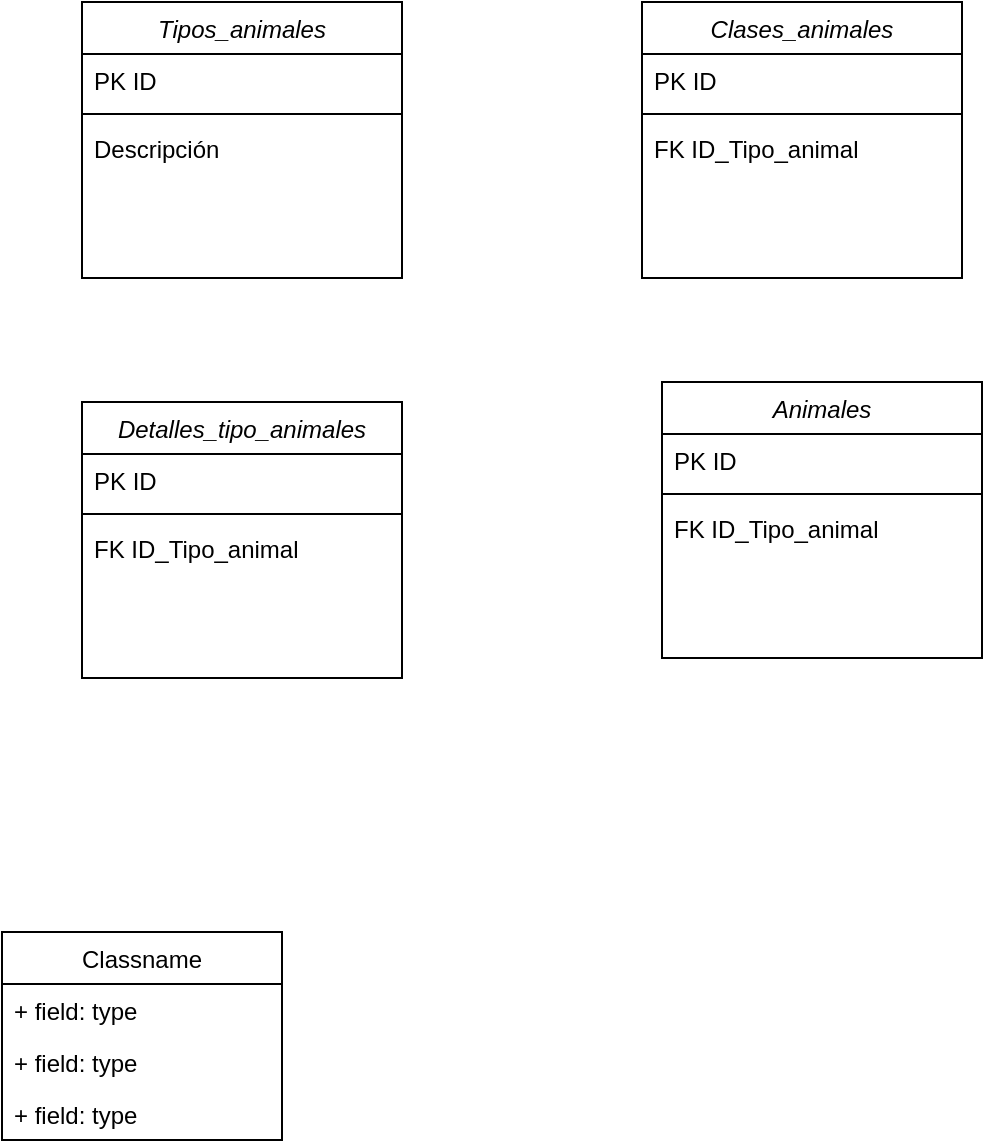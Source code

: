 <mxfile version="13.10.6" type="device"><diagram id="C5RBs43oDa-KdzZeNtuy" name="Page-1"><mxGraphModel dx="510" dy="545" grid="1" gridSize="10" guides="1" tooltips="1" connect="1" arrows="1" fold="1" page="1" pageScale="1" pageWidth="827" pageHeight="1169" math="0" shadow="0"><root><mxCell id="WIyWlLk6GJQsqaUBKTNV-0"/><mxCell id="WIyWlLk6GJQsqaUBKTNV-1" parent="WIyWlLk6GJQsqaUBKTNV-0"/><mxCell id="zkfFHV4jXpPFQw0GAbJ--0" value="Tipos_animales" style="swimlane;fontStyle=2;align=center;verticalAlign=top;childLayout=stackLayout;horizontal=1;startSize=26;horizontalStack=0;resizeParent=1;resizeLast=0;collapsible=1;marginBottom=0;rounded=0;shadow=0;strokeWidth=1;" parent="WIyWlLk6GJQsqaUBKTNV-1" vertex="1"><mxGeometry x="220" y="120" width="160" height="138" as="geometry"><mxRectangle x="220" y="120" width="160" height="26" as="alternateBounds"/></mxGeometry></mxCell><mxCell id="zkfFHV4jXpPFQw0GAbJ--1" value="PK ID" style="text;align=left;verticalAlign=top;spacingLeft=4;spacingRight=4;overflow=hidden;rotatable=0;points=[[0,0.5],[1,0.5]];portConstraint=eastwest;" parent="zkfFHV4jXpPFQw0GAbJ--0" vertex="1"><mxGeometry y="26" width="160" height="26" as="geometry"/></mxCell><mxCell id="zkfFHV4jXpPFQw0GAbJ--4" value="" style="line;html=1;strokeWidth=1;align=left;verticalAlign=middle;spacingTop=-1;spacingLeft=3;spacingRight=3;rotatable=0;labelPosition=right;points=[];portConstraint=eastwest;" parent="zkfFHV4jXpPFQw0GAbJ--0" vertex="1"><mxGeometry y="52" width="160" height="8" as="geometry"/></mxCell><mxCell id="zkfFHV4jXpPFQw0GAbJ--5" value="Descripción" style="text;align=left;verticalAlign=top;spacingLeft=4;spacingRight=4;overflow=hidden;rotatable=0;points=[[0,0.5],[1,0.5]];portConstraint=eastwest;" parent="zkfFHV4jXpPFQw0GAbJ--0" vertex="1"><mxGeometry y="60" width="160" height="26" as="geometry"/></mxCell><mxCell id="PWJdP-5qXDgjQovIpcPD-0" value="Classname" style="swimlane;fontStyle=0;childLayout=stackLayout;horizontal=1;startSize=26;fillColor=none;horizontalStack=0;resizeParent=1;resizeParentMax=0;resizeLast=0;collapsible=1;marginBottom=0;" vertex="1" parent="WIyWlLk6GJQsqaUBKTNV-1"><mxGeometry x="180" y="585" width="140" height="104" as="geometry"/></mxCell><mxCell id="PWJdP-5qXDgjQovIpcPD-1" value="+ field: type" style="text;strokeColor=none;fillColor=none;align=left;verticalAlign=top;spacingLeft=4;spacingRight=4;overflow=hidden;rotatable=0;points=[[0,0.5],[1,0.5]];portConstraint=eastwest;" vertex="1" parent="PWJdP-5qXDgjQovIpcPD-0"><mxGeometry y="26" width="140" height="26" as="geometry"/></mxCell><mxCell id="PWJdP-5qXDgjQovIpcPD-2" value="+ field: type" style="text;strokeColor=none;fillColor=none;align=left;verticalAlign=top;spacingLeft=4;spacingRight=4;overflow=hidden;rotatable=0;points=[[0,0.5],[1,0.5]];portConstraint=eastwest;" vertex="1" parent="PWJdP-5qXDgjQovIpcPD-0"><mxGeometry y="52" width="140" height="26" as="geometry"/></mxCell><mxCell id="PWJdP-5qXDgjQovIpcPD-3" value="+ field: type" style="text;strokeColor=none;fillColor=none;align=left;verticalAlign=top;spacingLeft=4;spacingRight=4;overflow=hidden;rotatable=0;points=[[0,0.5],[1,0.5]];portConstraint=eastwest;" vertex="1" parent="PWJdP-5qXDgjQovIpcPD-0"><mxGeometry y="78" width="140" height="26" as="geometry"/></mxCell><mxCell id="PWJdP-5qXDgjQovIpcPD-12" value="Clases_animales" style="swimlane;fontStyle=2;align=center;verticalAlign=top;childLayout=stackLayout;horizontal=1;startSize=26;horizontalStack=0;resizeParent=1;resizeLast=0;collapsible=1;marginBottom=0;rounded=0;shadow=0;strokeWidth=1;" vertex="1" parent="WIyWlLk6GJQsqaUBKTNV-1"><mxGeometry x="500" y="120" width="160" height="138" as="geometry"><mxRectangle x="220" y="120" width="160" height="26" as="alternateBounds"/></mxGeometry></mxCell><mxCell id="PWJdP-5qXDgjQovIpcPD-13" value="PK ID" style="text;align=left;verticalAlign=top;spacingLeft=4;spacingRight=4;overflow=hidden;rotatable=0;points=[[0,0.5],[1,0.5]];portConstraint=eastwest;" vertex="1" parent="PWJdP-5qXDgjQovIpcPD-12"><mxGeometry y="26" width="160" height="26" as="geometry"/></mxCell><mxCell id="PWJdP-5qXDgjQovIpcPD-14" value="" style="line;html=1;strokeWidth=1;align=left;verticalAlign=middle;spacingTop=-1;spacingLeft=3;spacingRight=3;rotatable=0;labelPosition=right;points=[];portConstraint=eastwest;" vertex="1" parent="PWJdP-5qXDgjQovIpcPD-12"><mxGeometry y="52" width="160" height="8" as="geometry"/></mxCell><mxCell id="PWJdP-5qXDgjQovIpcPD-15" value="FK ID_Tipo_animal" style="text;align=left;verticalAlign=top;spacingLeft=4;spacingRight=4;overflow=hidden;rotatable=0;points=[[0,0.5],[1,0.5]];portConstraint=eastwest;" vertex="1" parent="PWJdP-5qXDgjQovIpcPD-12"><mxGeometry y="60" width="160" height="26" as="geometry"/></mxCell><mxCell id="PWJdP-5qXDgjQovIpcPD-17" value="Detalles_tipo_animales" style="swimlane;fontStyle=2;align=center;verticalAlign=top;childLayout=stackLayout;horizontal=1;startSize=26;horizontalStack=0;resizeParent=1;resizeLast=0;collapsible=1;marginBottom=0;rounded=0;shadow=0;strokeWidth=1;" vertex="1" parent="WIyWlLk6GJQsqaUBKTNV-1"><mxGeometry x="220" y="320" width="160" height="138" as="geometry"><mxRectangle x="220" y="120" width="160" height="26" as="alternateBounds"/></mxGeometry></mxCell><mxCell id="PWJdP-5qXDgjQovIpcPD-18" value="PK ID" style="text;align=left;verticalAlign=top;spacingLeft=4;spacingRight=4;overflow=hidden;rotatable=0;points=[[0,0.5],[1,0.5]];portConstraint=eastwest;" vertex="1" parent="PWJdP-5qXDgjQovIpcPD-17"><mxGeometry y="26" width="160" height="26" as="geometry"/></mxCell><mxCell id="PWJdP-5qXDgjQovIpcPD-19" value="" style="line;html=1;strokeWidth=1;align=left;verticalAlign=middle;spacingTop=-1;spacingLeft=3;spacingRight=3;rotatable=0;labelPosition=right;points=[];portConstraint=eastwest;" vertex="1" parent="PWJdP-5qXDgjQovIpcPD-17"><mxGeometry y="52" width="160" height="8" as="geometry"/></mxCell><mxCell id="PWJdP-5qXDgjQovIpcPD-20" value="FK ID_Tipo_animal" style="text;align=left;verticalAlign=top;spacingLeft=4;spacingRight=4;overflow=hidden;rotatable=0;points=[[0,0.5],[1,0.5]];portConstraint=eastwest;" vertex="1" parent="PWJdP-5qXDgjQovIpcPD-17"><mxGeometry y="60" width="160" height="26" as="geometry"/></mxCell><mxCell id="PWJdP-5qXDgjQovIpcPD-21" value="Animales" style="swimlane;fontStyle=2;align=center;verticalAlign=top;childLayout=stackLayout;horizontal=1;startSize=26;horizontalStack=0;resizeParent=1;resizeLast=0;collapsible=1;marginBottom=0;rounded=0;shadow=0;strokeWidth=1;" vertex="1" parent="WIyWlLk6GJQsqaUBKTNV-1"><mxGeometry x="510" y="310" width="160" height="138" as="geometry"><mxRectangle x="220" y="120" width="160" height="26" as="alternateBounds"/></mxGeometry></mxCell><mxCell id="PWJdP-5qXDgjQovIpcPD-22" value="PK ID" style="text;align=left;verticalAlign=top;spacingLeft=4;spacingRight=4;overflow=hidden;rotatable=0;points=[[0,0.5],[1,0.5]];portConstraint=eastwest;" vertex="1" parent="PWJdP-5qXDgjQovIpcPD-21"><mxGeometry y="26" width="160" height="26" as="geometry"/></mxCell><mxCell id="PWJdP-5qXDgjQovIpcPD-23" value="" style="line;html=1;strokeWidth=1;align=left;verticalAlign=middle;spacingTop=-1;spacingLeft=3;spacingRight=3;rotatable=0;labelPosition=right;points=[];portConstraint=eastwest;" vertex="1" parent="PWJdP-5qXDgjQovIpcPD-21"><mxGeometry y="52" width="160" height="8" as="geometry"/></mxCell><mxCell id="PWJdP-5qXDgjQovIpcPD-24" value="FK ID_Tipo_animal" style="text;align=left;verticalAlign=top;spacingLeft=4;spacingRight=4;overflow=hidden;rotatable=0;points=[[0,0.5],[1,0.5]];portConstraint=eastwest;" vertex="1" parent="PWJdP-5qXDgjQovIpcPD-21"><mxGeometry y="60" width="160" height="26" as="geometry"/></mxCell></root></mxGraphModel></diagram></mxfile>